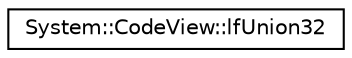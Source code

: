 digraph G
{
  edge [fontname="Helvetica",fontsize="10",labelfontname="Helvetica",labelfontsize="10"];
  node [fontname="Helvetica",fontsize="10",shape=record];
  rankdir="LR";
  Node1 [label="System::CodeView::lfUnion32",height=0.2,width=0.4,color="black", fillcolor="white", style="filled",URL="$struct_system_1_1_code_view_1_1lf_union32.html"];
}
